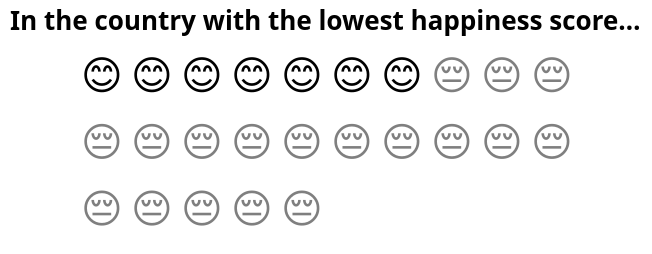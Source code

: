 {
  "$schema": "https://vega.github.io/schema/vega-lite/v4.json",
  "config": {"view": {"stroke": ""}},
 "title": "In the country with the lowest happiness score...",
  "width": 250,
  "height": 100,
  "data": {
    "values": [
      {"id": 1, "face" : "smile"},
      {"id": 2, "face" : "smile"},
      {"id": 3, "face" : "smile"},
      {"id": 4, "face" : "smile"},
      {"id": 5, "face" : "smile"},
      {"id": 6, "face" : "smile"},
      {"id": 7, "face" : "smile"},
      {"id": 8, "face" : "frown"},
      {"id": 9, "face" : "frown"},
      {"id": 10, "face" : "frown"},
      {"id": 11, "face" : "frown"},
      {"id": 12, "face" : "frown"},
      {"id": 13, "face" : "frown"},
      {"id": 14, "face" : "frown"},
      {"id": 15, "face" : "frown"},
      {"id": 16, "face" : "frown"},
      {"id": 17, "face" : "frown"},
      {"id": 18, "face" : "frown"},
      {"id": 19, "face" : "frown"},
      {"id": 20, "face" : "frown"},
      {"id": 21, "face" : "frown"},
      {"id": 22, "face" : "frown"},
      {"id": 23, "face" : "frown"},
      {"id": 24, "face" : "frown"},
      {"id": 25, "face" : "frown"}]

  },
  "transform": [
    {
      "calculate": "{'smile': '😊', 'frown': '😔'}[datum.face]",
      "as": "emoji"
    },
    {"calculate": "ceil (datum.id/10)", "as": "col"},
    {"calculate": "datum.id - datum.col*10", "as": "row"}
  ],
  "mark": {"type": "text", "baseline": "middle"},
  "encoding": {
    "x": {"field": "row", "type": "ordinal", "axis": null},
    "y": {"field": "col", "type": "ordinal", "axis": null},

    "text": {"field": "emoji", "type": "nominal"},
    "size": {"value": 20},

    "strokeWidth" :  {"value" : 3.0},
    "fillOpacity": {
          "condition": {"test": "datum.face=='smile'", "value": 1},
          "value": 0.5
        }
  }
}
